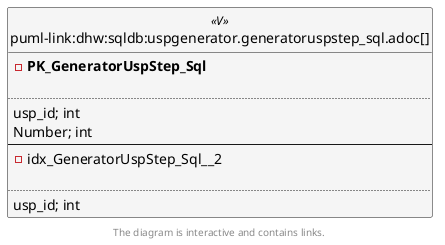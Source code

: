 @startuml
left to right direction
'top to bottom direction
hide circle
'avoide "." issues:
set namespaceSeparator none


skinparam class {
  BackgroundColor White
  BackgroundColor<<FN>> Yellow
  BackgroundColor<<FS>> Yellow
  BackgroundColor<<FT>> LightGray
  BackgroundColor<<IF>> Yellow
  BackgroundColor<<IS>> Yellow
  BackgroundColor<<P>> Aqua
  BackgroundColor<<PC>> Aqua
  BackgroundColor<<SN>> Yellow
  BackgroundColor<<SO>> SlateBlue
  BackgroundColor<<TF>> LightGray
  BackgroundColor<<TR>> Tomato
  BackgroundColor<<U>> White
  BackgroundColor<<V>> WhiteSmoke
  BackgroundColor<<X>> Aqua
  BackgroundColor<<external>> AliceBlue
}


entity "puml-link:dhw:sqldb:uspgenerator.generatoruspstep_sql.adoc[]" as uspgenerator.GeneratorUspStep_Sql << V >> {
- **PK_GeneratorUspStep_Sql**

..
usp_id; int
Number; int
--
- idx_GeneratorUspStep_Sql__2

..
usp_id; int
}

footer The diagram is interactive and contains links.
@enduml

